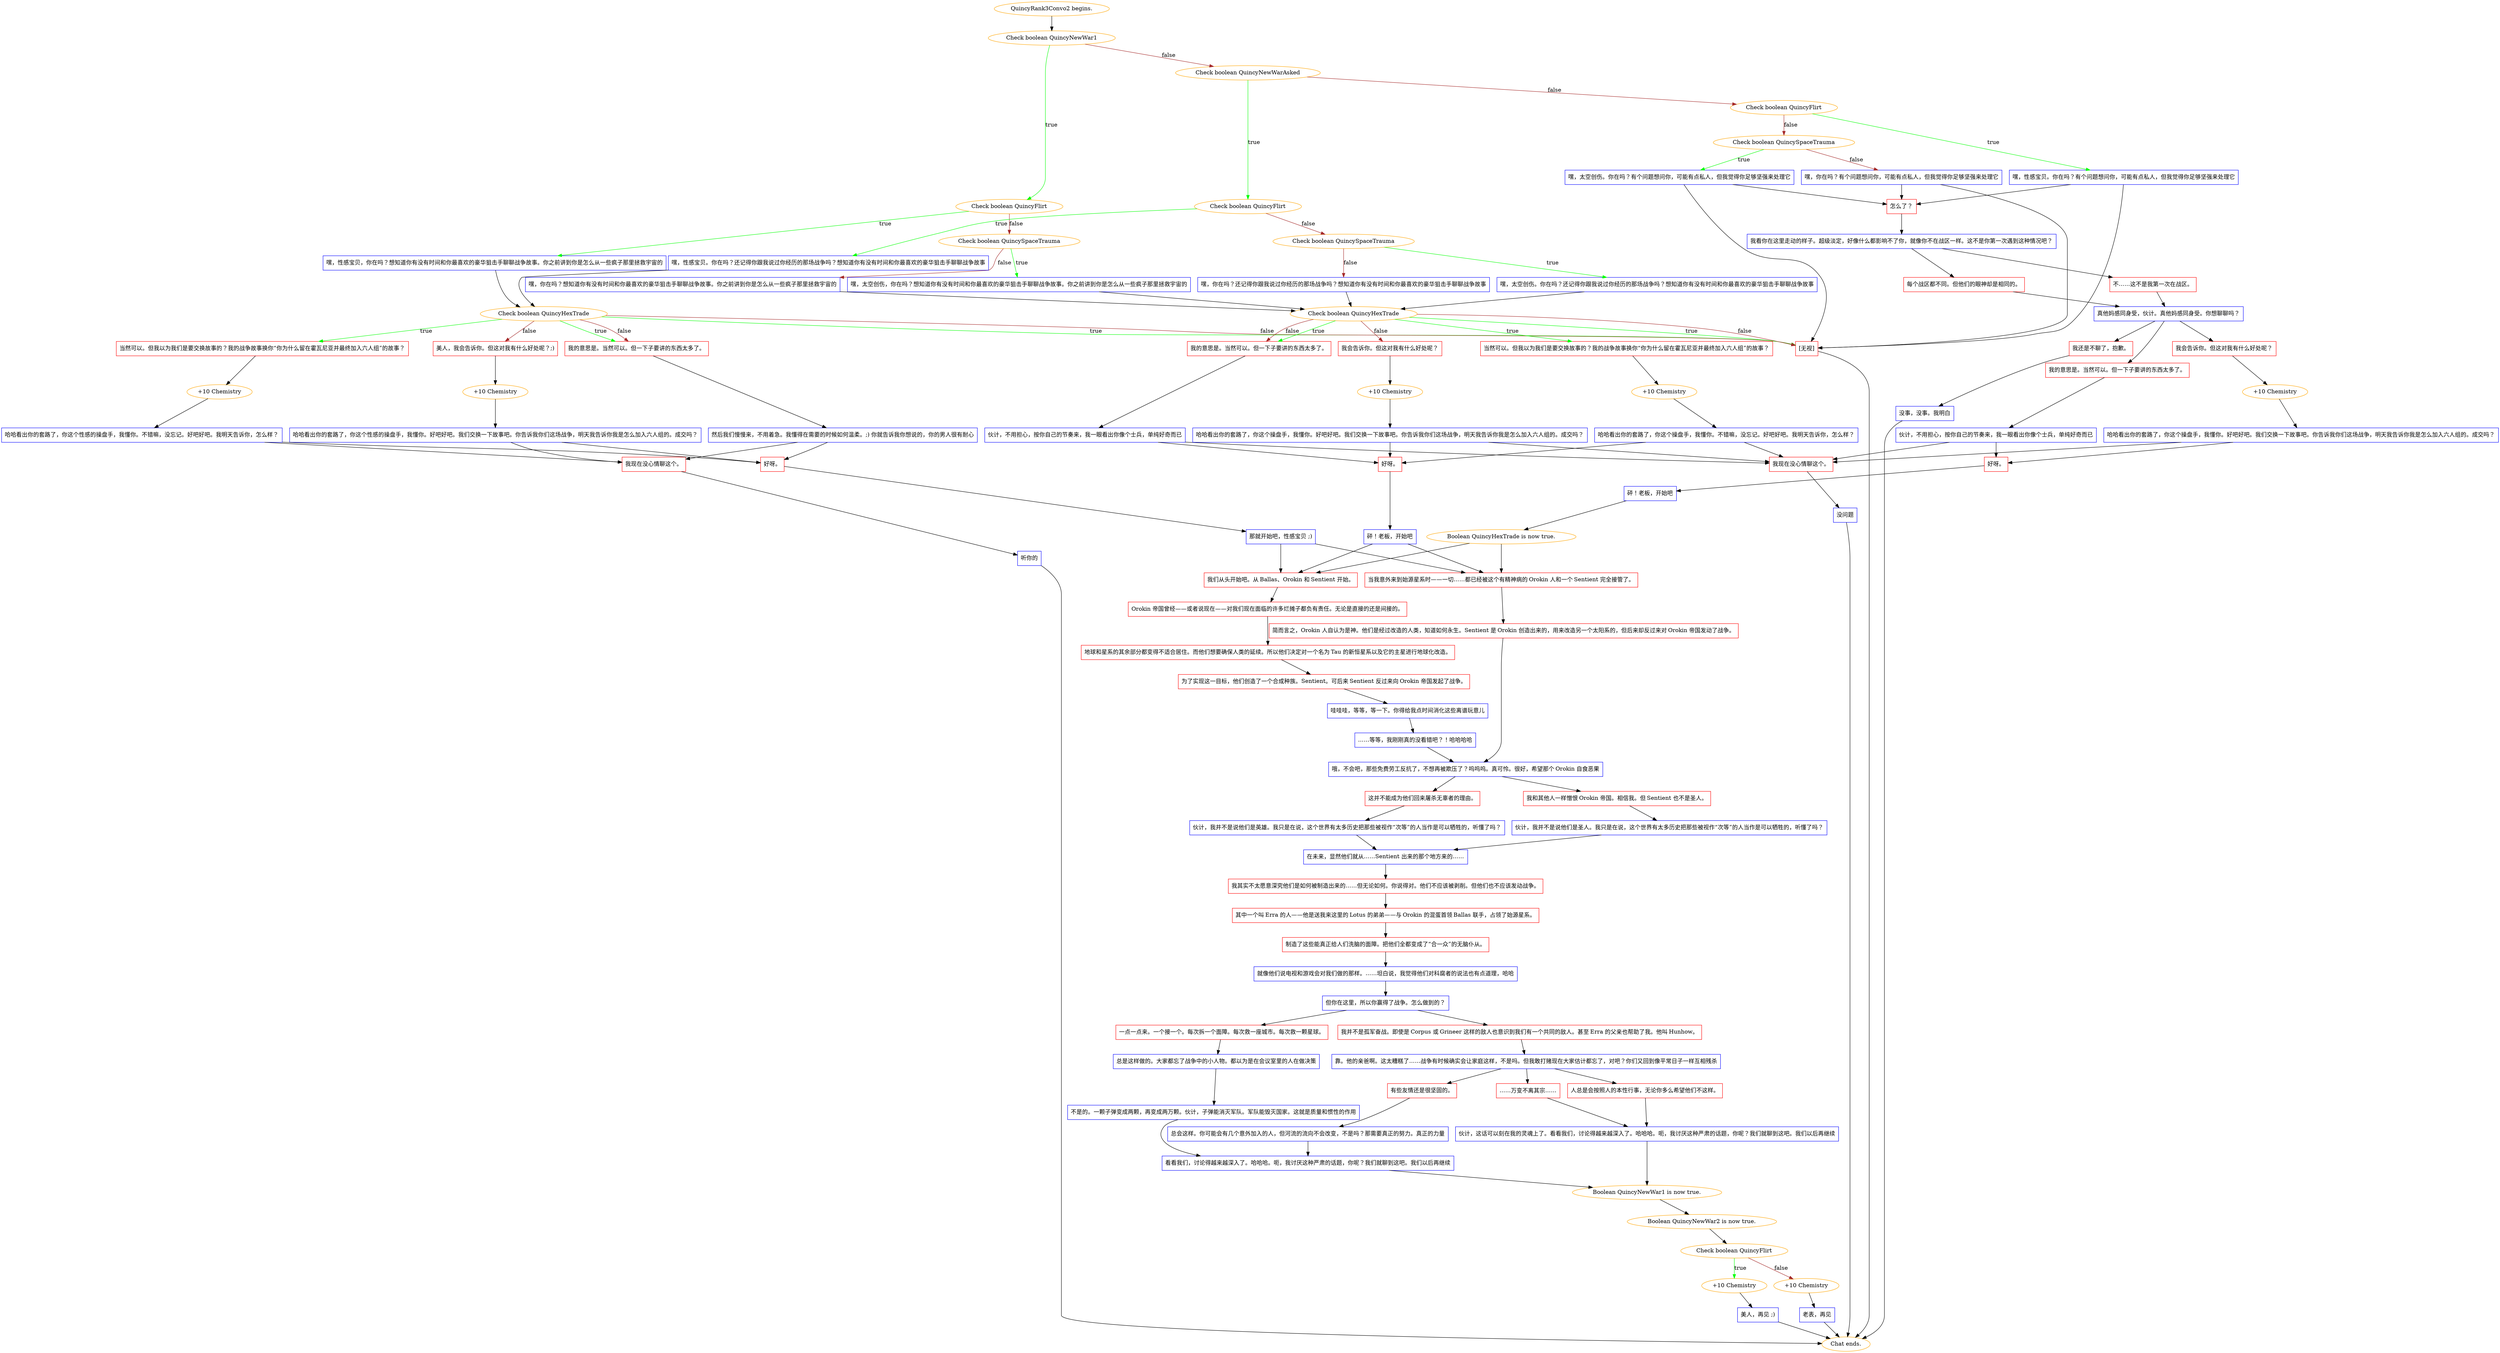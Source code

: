 digraph {
	"QuincyRank3Convo2 begins." [color=orange];
		"QuincyRank3Convo2 begins." -> j1227234177;
	j1227234177 [label="Check boolean QuincyNewWar1",color=orange];
		j1227234177 -> j3433158672 [label=true,color=green];
		j1227234177 -> j970692775 [label=false,color=brown];
	j3433158672 [label="Check boolean QuincyFlirt",color=orange];
		j3433158672 -> j1146585968 [label=true,color=green];
		j3433158672 -> j3134332762 [label=false,color=brown];
	j970692775 [label="Check boolean QuincyNewWarAsked",color=orange];
		j970692775 -> j4151139557 [label=true,color=green];
		j970692775 -> j1584210937 [label=false,color=brown];
	j1146585968 [label="嘿，性感宝贝，你在吗？想知道你有没有时间和你最喜欢的豪华狙击手聊聊战争故事。你之前讲到你是怎么从一些疯子那里拯救宇宙的",shape=box,color=blue];
		j1146585968 -> j2930633811;
	j3134332762 [label="Check boolean QuincySpaceTrauma",color=orange];
		j3134332762 -> j3725975863 [label=true,color=green];
		j3134332762 -> j3184090716 [label=false,color=brown];
	j4151139557 [label="Check boolean QuincyFlirt",color=orange];
		j4151139557 -> j4029967448 [label=true,color=green];
		j4151139557 -> j3134221175 [label=false,color=brown];
	j1584210937 [label="Check boolean QuincyFlirt",color=orange];
		j1584210937 -> j3188696017 [label=true,color=green];
		j1584210937 -> j2192536443 [label=false,color=brown];
	j2930633811 [label="Check boolean QuincyHexTrade",color=orange];
		j2930633811 -> j2074328528 [label=true,color=green];
		j2930633811 -> j3516649194 [label=true,color=green];
		j2930633811 -> j2424094220 [label=true,color=green];
		j2930633811 -> j3119644266 [label=false,color=brown];
		j2930633811 -> j3516649194 [label=false,color=brown];
		j2930633811 -> j2424094220 [label=false,color=brown];
	j3725975863 [label="嘿，太空创伤，你在吗？想知道你有没有时间和你最喜欢的豪华狙击手聊聊战争故事。你之前讲到你是怎么从一些疯子那里拯救宇宙的",shape=box,color=blue];
		j3725975863 -> j3628214946;
	j3184090716 [label="嘿，你在吗？想知道你有没有时间和你最喜欢的豪华狙击手聊聊战争故事。你之前讲到你是怎么从一些疯子那里拯救宇宙的",shape=box,color=blue];
		j3184090716 -> j3628214946;
	j4029967448 [label="嘿，性感宝贝。你在吗？还记得你跟我说过你经历的那场战争吗？想知道你有没有时间和你最喜欢的豪华狙击手聊聊战争故事",shape=box,color=blue];
		j4029967448 -> j2930633811;
	j3134221175 [label="Check boolean QuincySpaceTrauma",color=orange];
		j3134221175 -> j208375622 [label=true,color=green];
		j3134221175 -> j1662405018 [label=false,color=brown];
	j3188696017 [label="嘿，性感宝贝。你在吗？有个问题想问你，可能有点私人，但我觉得你足够坚强来处理它",shape=box,color=blue];
		j3188696017 -> j2232833402;
		j3188696017 -> j2424094220;
	j2192536443 [label="Check boolean QuincySpaceTrauma",color=orange];
		j2192536443 -> j341021423 [label=true,color=green];
		j2192536443 -> j1863914077 [label=false,color=brown];
	j2074328528 [label="当然可以。但我以为我们是要交换故事的？我的战争故事换你“你为什么留在霍瓦尼亚并最终加入六人组”的故事？",shape=box,color=red];
		j2074328528 -> j3053388260;
	j3516649194 [label="我的意思是。当然可以。但一下子要讲的东西太多了。",shape=box,color=red];
		j3516649194 -> j741331488;
	j2424094220 [label="[无视]",shape=box,color=red];
		j2424094220 -> "Chat ends.";
	j3119644266 [label="美人，我会告诉你。但这对我有什么好处呢？;)",shape=box,color=red];
		j3119644266 -> j2148768054;
	j3628214946 [label="Check boolean QuincyHexTrade",color=orange];
		j3628214946 -> j2548481372 [label=true,color=green];
		j3628214946 -> j1603221546 [label=true,color=green];
		j3628214946 -> j2424094220 [label=true,color=green];
		j3628214946 -> j4265029182 [label=false,color=brown];
		j3628214946 -> j1603221546 [label=false,color=brown];
		j3628214946 -> j2424094220 [label=false,color=brown];
	j208375622 [label="嘿，太空创伤。你在吗？还记得你跟我说过你经历的那场战争吗？想知道你有没有时间和你最喜欢的豪华狙击手聊聊战争故事",shape=box,color=blue];
		j208375622 -> j3628214946;
	j1662405018 [label="嘿，你在吗？还记得你跟我说过你经历的那场战争吗？想知道你有没有时间和你最喜欢的豪华狙击手聊聊战争故事",shape=box,color=blue];
		j1662405018 -> j3628214946;
	j2232833402 [label="怎么了？",shape=box,color=red];
		j2232833402 -> j1350785796;
	j341021423 [label="嘿，太空创伤。你在吗？有个问题想问你，可能有点私人，但我觉得你足够坚强来处理它",shape=box,color=blue];
		j341021423 -> j2232833402;
		j341021423 -> j2424094220;
	j1863914077 [label="嘿，你在吗？有个问题想问你，可能有点私人，但我觉得你足够坚强来处理它",shape=box,color=blue];
		j1863914077 -> j2232833402;
		j1863914077 -> j2424094220;
	j3053388260 [label="+10 Chemistry",color=orange];
		j3053388260 -> j2102384649;
	j741331488 [label="然后我们慢慢来，不用着急。我懂得在需要的时候如何温柔。;) 你就告诉我你想说的，你的男人很有耐心",shape=box,color=blue];
		j741331488 -> j237843292;
		j741331488 -> j1561632966;
	"Chat ends." [color=orange];
	j2148768054 [label="+10 Chemistry",color=orange];
		j2148768054 -> j2781138494;
	j2548481372 [label="当然可以。但我以为我们是要交换故事的？我的战争故事换你“你为什么留在霍瓦尼亚并最终加入六人组”的故事？",shape=box,color=red];
		j2548481372 -> j1029256677;
	j1603221546 [label="我的意思是。当然可以。但一下子要讲的东西太多了。",shape=box,color=red];
		j1603221546 -> j623217671;
	j4265029182 [label="我会告诉你。但这对我有什么好处呢？",shape=box,color=red];
		j4265029182 -> j760471719;
	j1350785796 [label="我看你在这里走动的样子。超级淡定，好像什么都影响不了你，就像你不在战区一样。这不是你第一次遇到这种情况吧？",shape=box,color=blue];
		j1350785796 -> j2256798720;
		j1350785796 -> j537501080;
	j2102384649 [label="哈哈看出你的套路了，你这个性感的操盘手，我懂你。不错嘛，没忘记。好吧好吧。我明天告诉你，怎么样？",shape=box,color=blue];
		j2102384649 -> j237843292;
		j2102384649 -> j1561632966;
	j237843292 [label="好呀。",shape=box,color=red];
		j237843292 -> j3033925247;
	j1561632966 [label="我现在没心情聊这个。",shape=box,color=red];
		j1561632966 -> j3352910540;
	j2781138494 [label="哈哈看出你的套路了，你这个性感的操盘手，我懂你。好吧好吧。我们交换一下故事吧。你告诉我你们这场战争，明天我告诉你我是怎么加入六人组的。成交吗？",shape=box,color=blue];
		j2781138494 -> j237843292;
		j2781138494 -> j1561632966;
	j1029256677 [label="+10 Chemistry",color=orange];
		j1029256677 -> j2514734150;
	j623217671 [label="伙计，不用担心，按你自己的节奏来，我一眼看出你像个士兵，单纯好奇而已",shape=box,color=blue];
		j623217671 -> j433237623;
		j623217671 -> j689622297;
	j760471719 [label="+10 Chemistry",color=orange];
		j760471719 -> j1963155063;
	j2256798720 [label="不……这不是我第一次在战区。",shape=box,color=red];
		j2256798720 -> j950243270;
	j537501080 [label="每个战区都不同。但他们的眼神却是相同的。",shape=box,color=red];
		j537501080 -> j950243270;
	j3033925247 [label="那就开始吧，性感宝贝 ;)",shape=box,color=blue];
		j3033925247 -> j2418793905;
		j3033925247 -> j3299208228;
	j3352910540 [label="听你的",shape=box,color=blue];
		j3352910540 -> "Chat ends.";
	j2514734150 [label="哈哈看出你的套路了，你这个操盘手，我懂你。不错嘛，没忘记。好吧好吧。我明天告诉你，怎么样？",shape=box,color=blue];
		j2514734150 -> j433237623;
		j2514734150 -> j689622297;
	j433237623 [label="好呀。",shape=box,color=red];
		j433237623 -> j3350268674;
	j689622297 [label="我现在没心情聊这个。",shape=box,color=red];
		j689622297 -> j3996485283;
	j1963155063 [label="哈哈看出你的套路了，你这个操盘手，我懂你。好吧好吧。我们交换一下故事吧。你告诉我你们这场战争，明天我告诉你我是怎么加入六人组的。成交吗？",shape=box,color=blue];
		j1963155063 -> j433237623;
		j1963155063 -> j689622297;
	j950243270 [label="真他妈感同身受，伙计。真他妈感同身受。你想聊聊吗？",shape=box,color=blue];
		j950243270 -> j2285648409;
		j950243270 -> j3002339963;
		j950243270 -> j2448289989;
	j2418793905 [label="当我意外来到始源星系时——一切……都已经被这个有精神病的 Orokin 人和一个 Sentient 完全接管了。",shape=box,color=red];
		j2418793905 -> j760243626;
	j3299208228 [label="我们从头开始吧。从 Ballas、Orokin 和 Sentient 开始。",shape=box,color=red];
		j3299208228 -> j9470116;
	j3350268674 [label="砰！老板，开始吧",shape=box,color=blue];
		j3350268674 -> j2418793905;
		j3350268674 -> j3299208228;
	j3996485283 [label="没问题",shape=box,color=blue];
		j3996485283 -> "Chat ends.";
	j2285648409 [label="我会告诉你。但这对我有什么好处呢？",shape=box,color=red];
		j2285648409 -> j1146864607;
	j3002339963 [label="我的意思是。当然可以。但一下子要讲的东西太多了。",shape=box,color=red];
		j3002339963 -> j2280142416;
	j2448289989 [label="我还是不聊了，抱歉。",shape=box,color=red];
		j2448289989 -> j238143064;
	j760243626 [label="简而言之，Orokin 人自认为是神。他们是经过改造的人类，知道如何永生。Sentient 是 Orokin 创造出来的，用来改造另一个太阳系的，但后来却反过来对 Orokin 帝国发动了战争。",shape=box,color=red];
		j760243626 -> j2089044843;
	j9470116 [label="Orokin 帝国曾经——或者说现在——对我们现在面临的许多烂摊子都负有责任。无论是直接的还是间接的。",shape=box,color=red];
		j9470116 -> j2201546586;
	j1146864607 [label="+10 Chemistry",color=orange];
		j1146864607 -> j414102810;
	j2280142416 [label="伙计，不用担心，按你自己的节奏来，我一眼看出你像个士兵，单纯好奇而已",shape=box,color=blue];
		j2280142416 -> j1116342538;
		j2280142416 -> j689622297;
	j238143064 [label="没事，没事。我明白",shape=box,color=blue];
		j238143064 -> "Chat ends.";
	j2089044843 [label="哦，不会吧，那些免费劳工反抗了，不想再被欺压了？呜呜呜。真可怜。很好，希望那个 Orokin 自食恶果",shape=box,color=blue];
		j2089044843 -> j1918432114;
		j2089044843 -> j925745673;
	j2201546586 [label="地球和星系的其余部分都变得不适合居住。而他们想要确保人类的延续。所以他们决定对一个名为 Tau 的新恒星系以及它的主星进行地球化改造。",shape=box,color=red];
		j2201546586 -> j3655051605;
	j414102810 [label="哈哈看出你的套路了，你这个操盘手，我懂你。好吧好吧。我们交换一下故事吧。你告诉我你们这场战争，明天我告诉你我是怎么加入六人组的。成交吗？",shape=box,color=blue];
		j414102810 -> j1116342538;
		j414102810 -> j689622297;
	j1116342538 [label="好呀。",shape=box,color=red];
		j1116342538 -> j1632028681;
	j1918432114 [label="这并不能成为他们回来屠杀无辜者的理由。",shape=box,color=red];
		j1918432114 -> j2184319482;
	j925745673 [label="我和其他人一样憎恨 Orokin 帝国。相信我。但 Sentient 也不是圣人。",shape=box,color=red];
		j925745673 -> j3943520718;
	j3655051605 [label="为了实现这一目标，他们创造了一个合成种族。Sentient。可后来 Sentient 反过来向 Orokin 帝国发起了战争。",shape=box,color=red];
		j3655051605 -> j1027605122;
	j1632028681 [label="砰！老板，开始吧",shape=box,color=blue];
		j1632028681 -> j1195954959;
	j2184319482 [label="伙计，我并不是说他们是英雄。我只是在说，这个世界有太多历史把那些被视作“次等”的人当作是可以牺牲的，听懂了吗？",shape=box,color=blue];
		j2184319482 -> j1381411752;
	j3943520718 [label="伙计，我并不是说他们是圣人。我只是在说，这个世界有太多历史把那些被视作“次等”的人当作是可以牺牲的，听懂了吗？",shape=box,color=blue];
		j3943520718 -> j1381411752;
	j1027605122 [label="哇哇哇，等等，等一下。你得给我点时间消化这些离谱玩意儿",shape=box,color=blue];
		j1027605122 -> j2174027790;
	j1195954959 [label="Boolean QuincyHexTrade is now true.",color=orange];
		j1195954959 -> j3299208228;
		j1195954959 -> j2418793905;
	j1381411752 [label="在未来，显然他们就从……Sentient 出来的那个地方来的……",shape=box,color=blue];
		j1381411752 -> j1349094528;
	j2174027790 [label="……等等，我刚刚真的没看错吧？！哈哈哈哈",shape=box,color=blue];
		j2174027790 -> j2089044843;
	j1349094528 [label="我其实不太愿意深究他们是如何被制造出来的……但无论如何。你说得对。他们不应该被剥削。但他们也不应该发动战争。",shape=box,color=red];
		j1349094528 -> j3599908128;
	j3599908128 [label="其中一个叫 Erra 的人——他是送我来这里的 Lotus 的弟弟——与 Orokin 的混蛋首领 Ballas 联手，占领了始源星系。",shape=box,color=red];
		j3599908128 -> j857205374;
	j857205374 [label="制造了这些能真正给人们洗脑的面障。把他们全都变成了“合一众”的无脑仆从。",shape=box,color=red];
		j857205374 -> j216410712;
	j216410712 [label="就像他们说电视和游戏会对我们做的那样。……坦白说，我觉得他们对科腐者的说法也有点道理，哈哈",shape=box,color=blue];
		j216410712 -> j3362985932;
	j3362985932 [label="但你在这里，所以你赢得了战争。怎么做到的？",shape=box,color=blue];
		j3362985932 -> j4010433168;
		j3362985932 -> j2928050613;
	j4010433168 [label="一点一点来。一个接一个。每次拆一个面障。每次救一座城市。每次救一颗星球。",shape=box,color=red];
		j4010433168 -> j220809787;
	j2928050613 [label="我并不是孤军奋战。即使是 Corpus 或 Grineer 这样的敌人也意识到我们有一个共同的敌人。甚至 Erra 的父亲也帮助了我。他叫 Hunhow。",shape=box,color=red];
		j2928050613 -> j2672219736;
	j220809787 [label="总是这样做的。大家都忘了战争中的小人物。都以为是在会议室里的人在做决策",shape=box,color=blue];
		j220809787 -> j3605528395;
	j2672219736 [label="靠。他的亲爸啊。这太糟糕了……战争有时候确实会让家庭这样，不是吗。但我敢打赌现在大家估计都忘了，对吧？你们又回到像平常日子一样互相残杀",shape=box,color=blue];
		j2672219736 -> j1491074804;
		j2672219736 -> j709328780;
		j2672219736 -> j3022394032;
	j3605528395 [label="不是的。一颗子弹变成两颗，再变成两万颗。伙计，子弹能消灭军队。军队能毁灭国家。这就是质量和惯性的作用",shape=box,color=blue];
		j3605528395 -> j469185044;
	j1491074804 [label="有些友情还是很坚固的。",shape=box,color=red];
		j1491074804 -> j2574549740;
	j709328780 [label="……万变不离其宗……",shape=box,color=red];
		j709328780 -> j1232370049;
	j3022394032 [label="人总是会按照人的本性行事，无论你多么希望他们不这样。",shape=box,color=red];
		j3022394032 -> j1232370049;
	j469185044 [label="看看我们，讨论得越来越深入了。哈哈哈。呃，我讨厌这种严肃的话题，你呢？我们就聊到这吧。我们以后再继续",shape=box,color=blue];
		j469185044 -> j847916330;
	j2574549740 [label="总会这样。你可能会有几个意外加入的人，但河流的流向不会改变，不是吗？那需要真正的努力。真正的力量",shape=box,color=blue];
		j2574549740 -> j469185044;
	j1232370049 [label="伙计，这话可以刻在我的灵魂上了。看看我们，讨论得越来越深入了。哈哈哈。呃，我讨厌这种严肃的话题，你呢？我们就聊到这吧。我们以后再继续",shape=box,color=blue];
		j1232370049 -> j847916330;
	j847916330 [label="Boolean QuincyNewWar1 is now true.",color=orange];
		j847916330 -> j59282138;
	j59282138 [label="Boolean QuincyNewWar2 is now true.",color=orange];
		j59282138 -> j1873488807;
	j1873488807 [label="Check boolean QuincyFlirt",color=orange];
		j1873488807 -> j3574612803 [label=true,color=green];
		j1873488807 -> j71262250 [label=false,color=brown];
	j3574612803 [label="+10 Chemistry",color=orange];
		j3574612803 -> j852828852;
	j71262250 [label="+10 Chemistry",color=orange];
		j71262250 -> j2648458390;
	j852828852 [label="美人，再见 ;)",shape=box,color=blue];
		j852828852 -> "Chat ends.";
	j2648458390 [label="老表，再见",shape=box,color=blue];
		j2648458390 -> "Chat ends.";
}